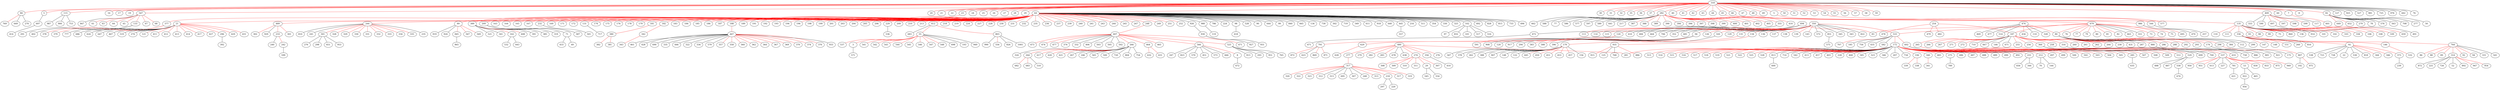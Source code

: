 strict graph "" {
	graph ["edge"="{'color': ''}",
		file="tmp_workspace/eucore/set2/layers/EUcore_Layer_5_drawing.dot",
		"graph"="{'edge': \"{'color': ''}\", 'file': 'tmp_workspace/eucore/set2/layers/EUcore_Layer_5_drawing.dot', 'graph': '{\'edge\': \'{}\', \'\
file\': \'tmp_workspace/eucore/set2/layers/EUcore_Layer_5_drawing.dot\', \'graph\': \"{\'file\': \'tmp_workspace/eucore/set2/layers/\
EUcore_Layer_4_drawing_improved.dot\'}\", \'node\': \"{\'height\': \'\', \'level\': \'\', \'pos\': \'\', \'width\': \'\'}\"}', 'node': \"{'\
height': '', 'label': '\\\\N', 'level': '', 'pos': '', 'width': ''}\"}",
		"node"="{'height': '', 'label': '\\N', 'level': '', 'pos': '', 'width': ''}"
	];
	node [label="\N"];
	1	 [height=0.05,
		label=318,
		level=1,
		pos="-4.619999999988067,-3436.680000000035",
		width=0.05];
	11	 [height=0.05,
		label=84,
		level=1,
		pos="2369.7099999999973,-7256.380000000019",
		width=0.05];
	1 -- 11	 [color=red];
	14	 [height=0.05,
		label=5,
		level=1,
		pos="-3525.530000000017,-2757.0400000000263",
		width=0.05];
	1 -- 14	 [color=red];
	15	 [height=0.05,
		label=115,
		level=1,
		pos="-2637.3000000000093,-7142.530000000035",
		width=0.05];
	1 -- 15	 [color=red];
	16	 [level=2,
		pos="76.65429838278426,-3738.06069992924"];
	1 -- 16	 [color=red];
	17	 [height=0.05,
		level=1,
		pos="-226.24432197410252,-3216.8653103704664",
		width=0.05];
	1 -- 17	 [color=red];
	19	 [level=2,
		pos="-223.6854635417424,-3659.0449265299753"];
	1 -- 19	 [color=red];
	2	 [height=0.05,
		label=547,
		level=1,
		pos="-5146.909999999987,-1791.3100000000122",
		width=0.05];
	1 -- 2	 [color=red];
	20	 [height=0.05,
		level=1,
		pos="-290.93316622622353,-3561.020696125389",
		width=0.05];
	1 -- 20	 [color=red];
	21	 [level=2,
		pos="-312.84901896610626,-3387.377771504622"];
	1 -- 21	 [color=red];
	22	 [level=4,
		pos="-264.60177008484345,-3609.4379725829954"];
	1 -- 22	 [color=red];
	23	 [height=0.05,
		level=1,
		pos="-68.1200000000008,-7940.320000000018",
		width=0.05];
	1 -- 23	 [color=red];
	24	 [level=2,
		pos="219.85886431278894,-3653.5787721133765"];
	1 -- 24	 [color=red];
	25	 [level=2,
		pos="295.7770479905633,-3521.5177947968823"];
	1 -- 25	 [color=red];
	26	 [level=2,
		pos="-298.86869535692,-3332.49966045282"];
	1 -- 26	 [color=red];
	27	 [level=2,
		pos="-204.8601639856364,-3197.2228752481697"];
	1 -- 27	 [color=red];
	28	 [height=0.05,
		level=1,
		pos="-251.09739455228652,-3245.147413106472",
		width=0.05];
	1 -- 28	 [color=red];
	29	 [level=2,
		pos="299.08909235865934,-3364.5923791063187"];
	1 -- 29	 [color=red];
	3	 [height=0.05,
		label=64,
		level=1,
		pos="-153.31000000000677,165.77999999998428",
		width=0.05];
	1 -- 3	 [color=red];
	30	 [height=0.05,
		level=1,
		pos="260.5615253976602,-3601.3451039389265",
		width=0.05];
	1 -- 30	 [color=red];
	31	 [level=2,
		pos="183.10109669230857,-3187.2874826221655"];
	1 -- 31	 [color=red];
	32	 [height=0.05,
		level=1,
		pos="-92.24641993323785,-3736.27547459388",
		width=0.05];
	1 -- 32	 [color=red];
	35	 [height=0.05,
		level=1,
		pos="-315.47969478598725,-3465.001158609544",
		width=0.05];
	1 -- 35	 [color=red];
	36	 [height=0.05,
		level=1,
		pos="-272.8835660573595,-3596.2747899952346",
		width=0.05];
	1 -- 36	 [color=red];
	37	 [height=0.05,
		level=1,
		pos="307.19632111221256,-3451.047315528084",
		width=0.05];
	1 -- 37	 [color=red];
	4	 [height=0.05,
		label=282,
		level=1,
		pos="-927.3199999999779,-10630.200000000012",
		width=0.05];
	1 -- 4	 [color=red];
	40	 [level=3,
		pos="-266.1877531803357,-3266.332859244417"];
	1 -- 40	 [color=red];
	41	 [height=0.05,
		level=1,
		pos="63.38561089497591,-3741.3291010232156",
		width=0.05];
	1 -- 41	 [color=red];
	42	 [height=0.05,
		level=1,
		pos="-296.30215496862496,-3547.843655662673",
		width=0.05];
	1 -- 42	 [color=red];
	43	 [height=0.05,
		level=1,
		pos="-316.5717442376677,-3447.7229676491256",
		width=0.05];
	1 -- 43	 [color=red];
	44	 [height=0.05,
		level=1,
		pos="1.3004782149216307,-3748.770989625074",
		width=0.05];
	1 -- 44	 [color=red];
	45	 [height=0.05,
		level=1,
		pos="-5988.4000000000015,995.7699999999859",
		width=0.05];
	1 -- 45	 [color=red];
	46	 [height=0.05,
		level=1,
		pos="3069.210000000008,-5932.910000000031",
		width=0.05];
	1 -- 46	 [color=red];
	47	 [level=2,
		pos="-229.00502805952436,-3219.684154302126"];
	1 -- 47	 [color=red];
	48	 [height=0.05,
		level=1,
		pos="4445.289999999999,-3350.999999999978",
		width=0.05];
	1 -- 48	 [color=red];
	49	 [level=3,
		pos="173.39584050948378,-3180.269784924395"];
	1 -- 49	 [color=red];
	5	 [level=2,
		pos="-686.6799999999812,-1554.83000000002"];
	1 -- 5	 [color=red];
	50	 [height=0.05,
		level=1,
		pos="-284.21012987437723,-3297.8808748433835",
		width=0.05];
	1 -- 50	 [color=red];
	51	 [height=0.05,
		level=1,
		pos="-215.8705822389591,-3666.482152668641",
		width=0.05];
	1 -- 51	 [color=red];
	52	 [height=0.05,
		level=1,
		pos="-281.79630493540776,-3293.1211833088378",
		width=0.05];
	1 -- 52	 [color=red];
	53	 [level=4,
		pos="48.48713536321977,-3129.083722322714"];
	1 -- 53	 [color=red];
	54	 [height=0.05,
		level=1,
		pos="-1923.4400000000132,-1077.9600000000319",
		width=0.05];
	1 -- 54	 [color=red];
	55	 [height=0.05,
		level=1,
		pos="270.97185738430755,-3290.102491456249",
		width=0.05];
	1 -- 55	 [color=red];
	56	 [level=2,
		pos="-310.28463348184175,-3499.9648299819005"];
	1 -- 56	 [color=red];
	57	 [level=2,
		pos="-171.95374605215454,-3700.185702594075"];
	1 -- 57	 [color=red];
	58	 [level=3,
		pos="-165.73643358574466,-3169.3275496726887"];
	1 -- 58	 [color=red];
	59	 [height=0.05,
		level=1,
		pos="302.3052534427824,-3379.8229277352702",
		width=0.05];
	1 -- 59	 [color=red];
	6	 [height=0.05,
		label=409,
		level=1,
		pos="4878.970000000008,-5192.1900000000205",
		width=0.05];
	1 -- 6	 [color=red];
	60	 [level=3,
		pos="261.79022408681317,-3274.010302854408"];
	1 -- 60	 [color=red];
	7	 [level=3,
		pos="-417.3299999999781,-2051.9100000000035"];
	1 -- 7	 [color=red];
	8	 [level=4,
		pos="-108.65517728213463,-3730.980050552701"];
	1 -- 8	 [color=red];
	9	 [height=0.05,
		label=82,
		level=1,
		pos="1746.3099999999995,-6568.0499999999865",
		width=0.05];
	1 -- 9	 [color=red];
	12	 [label=127,
		level=5,
		pos="113.7415678555725,-3147.843753794329"];
	1 -- 12;
	18	 [label=925,
		level=5,
		pos="226.54882578627706,-3226.925829953218"];
	1 -- 18;
	38	 [label=527,
		level=5,
		pos="287.41524347894347,-3326.4472714951544"];
	1 -- 38;
	10	 [label=981,
		level=5,
		pos="-56.03010712271463,-3128.795543177253"];
	1 -- 10;
	34	 [label=725,
		level=5,
		pos="113.08026844029214,-3725.7863553029156"];
	1 -- 34;
	33	 [label=976,
		level=5,
		pos="191.50076829219333,-3679.5225047472763"];
	1 -- 33;
	13	 [label=442,
		level=5,
		pos="303.50793518137306,-3486.6100854025303"];
	1 -- 13;
	39	 [label=76,
		level=5,
		pos="-141.17528588982532,-3717.3728780054703"];
	1 -- 39;
	769	 [level=4,
		pos="2616.3791798189905,-7447.665528973998"];
	11 -- 769	 [color=red];
	768	 [label=649,
		level=5,
		pos="2137.871634297436,-7465.39389919286"];
	11 -- 768;
	770	 [label=270,
		level=5,
		pos="2601.548365702558,-7047.366100807178"];
	11 -- 770;
	610	 [label=697,
		level=5,
		pos="-4208.932807647265,-2625.1230000797295"];
	14 -- 610;
	810	 [label=987,
		level=5,
		pos="-2818.078505080348,-7396.999978520778"];
	15 -- 810;
	809	 [label=900,
		level=5,
		pos="-2891.769978520748,-6961.75149491969"];
	15 -- 809;
	811	 [label=753,
		level=5,
		pos="-2382.830021479269,-7323.308505080378"];
	15 -- 811;
	61	 [level=2,
		pos="-5026.654654085378,-1503.2570714497417"];
	2 -- 61	 [color=red];
	63	 [height=0.05,
		level=1,
		pos="-5315.728751887925,-1528.7532120884662",
		width=0.05];
	2 -- 63	 [color=red];
	64	 [level=3,
		pos="-4839.733623601204,-1735.8256630215199"];
	2 -- 64	 [color=red];
	65	 [level=2,
		pos="-5081.201744966733,-2096.462852006862"];
	2 -- 65	 [color=red];
	66	 [height=0.05,
		label=133,
		level=1,
		pos="-7237.0799999999745,110.5099999999693",
		width=0.05];
	2 -- 66	 [color=red];
	67	 [height=0.05,
		level=1,
		pos="-5279.489602224496,-1508.7175603604837",
		width=0.05];
	2 -- 67	 [color=red];
	68	 [height=0.05,
		level=1,
		pos="-5075.071588785083,-1487.5418638475383",
		width=0.05];
	2 -- 68	 [color=red];
	62	 [label=847,
		level=5,
		pos="-5417.437045293705,-1947.0371833434494"];
	2 -- 62;
	377	 [level=2,
		pos="924.5099999999975,-8823.98000000004"];
	23 -- 377	 [color=red];
	122	 [height=0.05,
		label=21,
		level=1,
		pos="-3306.319999999974,3863.029999999985",
		width=0.05];
	3 -- 122	 [color=red];
	152	 [height=0.05,
		label=489,
		level=1,
		pos="1738.449999999977,5172.0099999999875",
		width=0.05];
	3 -- 152	 [color=red];
	153	 [height=0.05,
		label=244,
		level=1,
		pos="3934.149999999996,4028.9699999999766",
		width=0.05];
	3 -- 153	 [color=red];
	155	 [label=89,
		level=2,
		pos="-1450.529999999997,3398.6599999999744"];
	3 -- 155	 [color=red];
	156	 [label=389,
		level=2,
		pos="691.8499999999985,3241.6400000000067"];
	3 -- 156	 [color=red];
	160	 [height=0.05,
		label=209,
		level=1,
		pos="1091.0300000000007,2408.390000000006",
		width=0.05];
	3 -- 160	 [color=red];
	163	 [level=3,
		pos="32.80743998778863,-84.81157288270254"];
	3 -- 163	 [color=red];
	164	 [level=2,
		pos="152.687161810791,227.4369122740028"];
	3 -- 164	 [color=red];
	165	 [level=4,
		pos="-313.13252580113715,433.9079510121392"];
	3 -- 165	 [color=red];
	167	 [level=4,
		pos="-461.366038676345,216.15176691828825"];
	3 -- 167	 [color=red];
	168	 [height=0.05,
		label=232,
		level=1,
		pos="1202.0599999999922,3530.180000000003",
		width=0.05];
	3 -- 168	 [color=red];
	169	 [level=2,
		pos="-38.08108051260844,-124.320213686935"];
	3 -- 169	 [color=red];
	171	 [level=2,
		pos="-464.8108714508269,145.70402050185794"];
	3 -- 171	 [color=red];
	172	 [level=2,
		pos="-443.67151063564455,280.34889197690774"];
	3 -- 172	 [color=red];
	173	 [label=131,
		level=2,
		pos="2146.559999999983,-919.5500000000484"];
	3 -- 173	 [color=red];
	174	 [height=0.05,
		level=1,
		pos="158.83658691024107,166.3683431929011",
		width=0.05];
	3 -- 174	 [color=red];
	175	 [level=2,
		pos="-128.5796790258172,476.94595104852544"];
	3 -- 175	 [color=red];
	176	 [level=4,
		pos="-419.50123626956673,328.80780008546924"];
	3 -- 176	 [color=red];
	178	 [level=4,
		pos="-120.78982297502839,476.2285077330601"];
	3 -- 178	 [color=red];
	179	 [level=2,
		pos="-349.41271754539,408.63708150831746"];
	3 -- 179	 [color=red];
	181	 [height=0.05,
		level=1,
		pos="-1360.6599999999908,4496.09999999998",
		width=0.05];
	3 -- 181	 [color=red];
	182	 [height=0.05,
		level=1,
		pos="-1005.5099999999838,3502.4999999999836",
		width=0.05];
	3 -- 182	 [color=red];
	183	 [level=3,
		pos="158.73206892776147,157.68153800356134"];
	3 -- 183	 [color=red];
	184	 [level=2,
		pos="-179.04409613582894,476.8645450412027"];
	3 -- 184	 [color=red];
	185	 [level=2,
		pos="126.27371647598386,26.967956758403687"];
	3 -- 185	 [color=red];
	186	 [level=2,
		pos="37.70067127228353,412.6620798023438"];
	3 -- 186	 [color=red];
	187	 [height=0.05,
		level=1,
		pos="128.03182552022088,300.99322080466504",
		width=0.05];
	3 -- 187	 [color=red];
	188	 [height=0.05,
		level=1,
		pos="2759.149999999996,3265.860000000006",
		width=0.05];
	3 -- 188	 [color=red];
	189	 [level=2,
		pos="5.37969718395442,-103.01995884505021"];
	3 -- 189	 [color=red];
	191	 [level=2,
		pos="60.05035129758477,-62.064680345197104"];
	3 -- 191	 [color=red];
	192	 [level=2,
		pos="156.11803115023105,124.66879221041665"];
	3 -- 192	 [color=red];
	193	 [level=2,
		pos="-425.38781095072557,12.778357343134104"];
	3 -- 193	 [color=red];
	194	 [level=2,
		pos="78.96414759035082,374.309514046803"];
	3 -- 194	 [color=red];
	196	 [level=2,
		pos="28.05087682482329,-88.27525033891024"];
	3 -- 196	 [color=red];
	198	 [level=2,
		pos="-110.0609099076031,-143.35646513088432"];
	3 -- 198	 [color=red];
	199	 [level=2,
		pos="-232.65808413298225,-136.11355642654132"];
	3 -- 199	 [color=red];
	201	 [level=4,
		pos="-465.14469466681015,151.8171539616206"];
	3 -- 201	 [color=red];
	203	 [level=2,
		pos="-423.4313854845968,322.2097764855213"];
	3 -- 203	 [color=red];
	204	 [level=3,
		pos="153.74742741197667,221.91888259096638"];
	3 -- 204	 [color=red];
	205	 [height=0.05,
		level=1,
		pos="77.54930943537883,-44.31478126420237",
		width=0.05];
	3 -- 205	 [color=red];
	206	 [level=2,
		pos="-318.4885574234007,430.642005646238"];
	3 -- 206	 [color=red];
	207	 [label=229,
		level=4,
		pos="-2031.4100000000171,-352.9100000000126"];
	3 -- 207	 [color=red];
	209	 [level=3,
		pos="149.9937962415927,92.00571550420699"];
	3 -- 209	 [color=red];
	210	 [height=0.05,
		level=1,
		pos="151.49930763276762,98.4960951797504",
		width=0.05];
	3 -- 210	 [color=red];
	213	 [level=2,
		pos="-33.0837330957407,-122.28506663200722"];
	3 -- 213	 [color=red];
	216	 [height=0.05,
		label=412,
		level=1,
		pos="-2204.180000000012,5850.3200000000015",
		width=0.05];
	3 -- 216	 [color=red];
	218	 [height=0.05,
		level=1,
		pos="-381.3157445132651,378.9682227900445",
		width=0.05];
	3 -- 218	 [color=red];
	219	 [level=2,
		pos="140.4828062811943,60.32088543492536"];
	3 -- 219	 [color=red];
	224	 [height=0.05,
		level=1,
		pos="109.00442385654469,-3.415097163719082",
		width=0.05];
	3 -- 224	 [color=red];
	227	 [level=4,
		pos="-184.51336001528824,476.36362511757847"];
	3 -- 227	 [color=red];
	228	 [level=2,
		pos="-219.14637792517823,-139.3452352873049"];
	3 -- 228	 [color=red];
	230	 [level=2,
		pos="-115.29781283264816,-144.0440008362699"];
	3 -- 230	 [color=red];
	231	 [level=2,
		pos="-462.63286415299467,207.6751498340848"];
	3 -- 231	 [color=red];
	232	 [height=0.05,
		level=1,
		pos="99.25079116995096,349.2163230961327",
		width=0.05];
	3 -- 232	 [color=red];
	235	 [level=4,
		pos="104.22297189671764,-10.60765901693938"];
	3 -- 235	 [color=red];
	236	 [height=0.05,
		level=1,
		pos="158.0649257336907,187.72295995902195",
		width=0.05];
	3 -- 236	 [color=red];
	237	 [level=3,
		pos="1.9806181732516563,436.5578827282397"];
	3 -- 237	 [color=red];
	239	 [level=2,
		pos="-381.14687776254266,-47.588683266442644"];
	3 -- 239	 [color=red];
	240	 [level=4,
		pos="-75.44048486159855,-136.49830964121168"];
	3 -- 240	 [color=red];
	241	 [level=4,
		pos="-315.0356622494857,-101.20435916248994"];
	3 -- 241	 [color=red];
	243	 [level=2,
		pos="124.74682545441908,307.62583069527307"];
	3 -- 243	 [color=red];
	244	 [level=3,
		pos="82.17134978340826,-39.120882798529976"];
	3 -- 244	 [color=red];
	245	 [level=4,
		pos="32.63628296038334,416.49860266170157"];
	3 -- 245	 [color=red];
	247	 [level=3,
		pos="141.80527084728305,267.47963018692417"];
	3 -- 247	 [color=red];
	248	 [height=0.05,
		level=1,
		pos="4715.89000000001,1639.4099999999953",
		width=0.05];
	3 -- 248	 [color=red];
	249	 [level=2,
		pos="-432.3448285374321,25.86787639906393"];
	3 -- 249	 [color=red];
	251	 [level=3,
		pos="102.60594641343855,344.505673138289"];
	3 -- 251	 [color=red];
	252	 [level=2,
		pos="-456.4420167445739,91.3030351598338"];
	3 -- 252	 [color=red];
	208	 [label=926,
		level=5,
		pos="-373.28460423758406,-353.308852349237"];
	3 -- 208;
	154	 [label=980,
		level=5,
		pos="-821.5203885199653,-658.1618838840823"];
	3 -- 154;
	170	 [label=786,
		level=5,
		pos="-180.00640014714244,-145.22344063470314"];
	3 -- 170;
	157	 [label=224,
		level=5,
		pos="-405.08314967210174,-18.735904386663066"];
	3 -- 157;
	214	 [label=98,
		level=5,
		pos="-2529.1123460102353,820.6177546853178"];
	3 -- 214;
	250	 [label=528,
		level=5,
		pos="-401.67803529277285,354.85447451265054"];
	3 -- 250;
	162	 [label=90,
		level=5,
		pos="-444.65721063841755,53.74143199482329"];
	3 -- 162;
	217	 [label=644,
		level=5,
		pos="-465.1420175117797,179.8025076917939"];
	3 -- 217;
	234	 [label=99,
		level=5,
		pos="-461.82784975006047,118.31870784487276"];
	3 -- 234;
	226	 [label=840,
		level=5,
		pos="-95.50418325998314,472.52798356050965"];
	3 -- 226;
	220	 [label=665,
		level=5,
		pos="-153.8135353793845,477.92673523767866"];
	3 -- 220;
	233	 [label=134,
		level=5,
		pos="-291.76322118402993,445.5415831582112"];
	3 -- 233;
	197	 [label=730,
		level=5,
		pos="-207.6859232907997,473.1545220959175"];
	3 -- 197;
	159	 [label=302,
		level=5,
		pos="-434.33197889808184,301.6567281164628"];
	3 -- 159;
	212	 [label=719,
		level=5,
		pos="-295.4371281100896,-112.1331470848732"];
	3 -- 212;
	246	 [label=349,
		level=5,
		pos="-254.14163307441953,-129.63296457499257"];
	3 -- 246;
	180	 [label=611,
		level=5,
		pos="-13.519746940908021,-113.3159029027683"];
	3 -- 180;
	158	 [label=918,
		level=5,
		pos="114.31242239527728,326.4475975382238"];
	3 -- 158;
	195	 [label=640,
		level=5,
		pos="-366.0343591744251,-62.65858010692898"];
	3 -- 195;
	222	 [label=445,
		level=5,
		pos="-763.656667051876,-701.8963782442843"];
	3 -- 222;
	215	 [label=216,
		level=5,
		pos="-160.23574245790883,-146.2902997064062"];
	3 -- 215;
	200	 [label=511,
		level=5,
		pos="-199.66964925419384,-142.90531028940785"];
	3 -- 200;
	202	 [label=354,
		level=5,
		pos="-56.568964916636716,-130.99771142462345"];
	3 -- 202;
	238	 [label=330,
		level=5,
		pos="-19.009309006509653,447.55856956498644"];
	3 -- 238;
	190	 [label=325,
		level=5,
		pos="-334.28539634532564,420.1099899443168"];
	3 -- 190;
	211	 [label=102,
		level=5,
		pos="-969.7682493132997,-511.5539490035153"];
	3 -- 211;
	242	 [label=492,
		level=5,
		pos="-415.70901754667165,-3.283873899718543"];
	3 -- 242;
	229	 [label=828,
		level=5,
		pos="17.602987666293757,426.97837004545096"];
	3 -- 229;
	225	 [label=815,
		level=5,
		pos="135.40523371158804,284.43644394757916"];
	3 -- 225;
	177	 [label=733,
		level=5,
		pos="93.60907850150727,-25.18284072928617"];
	3 -- 177;
	223	 [label=496,
		level=5,
		pos="46.752444533171,-73.82562630048207"];
	3 -- 223;
	387	 [height=0.05,
		level=1,
		pos="-887.2614137772312,-10939.76606328419",
		width=0.05];
	4 -- 387	 [color=red];
	388	 [level=2,
		pos="-632.8564803745865,-10526.628413755248"];
	4 -- 388	 [color=red];
	389	 [height=0.05,
		level=1,
		pos="-615.3744917545598,-10618.98225722629",
		width=0.05];
	4 -- 389	 [color=red];
	390	 [level=2,
		pos="-1044.8624100843897,-10919.370571979558"];
	4 -- 390	 [color=red];
	394	 [height=0.05,
		level=1,
		pos="-1114.3855854416488,-10880.084582579238",
		width=0.05];
	4 -- 394	 [color=red];
	396	 [level=4,
		pos="-808.380817128066,-10341.601128475551"];
	4 -- 396	 [color=red];
	397	 [level=3,
		pos="-994.9537690063244,-10325.468132356626"];
	4 -- 397	 [color=red];
	398	 [level=2,
		pos="-1212.9166429996876,-10504.222242539712"];
	4 -- 398	 [color=red];
	399	 [level=2,
		pos="-1163.6620864308145,-10834.107469330953"];
	4 -- 399	 [color=red];
	400	 [height=0.05,
		level=1,
		pos="-689.2223855868136,-10832.054808905297",
		width=0.05];
	4 -- 400	 [color=red];
	401	 [level=2,
		pos="-822.0284082370059,-10924.052885933515"];
	4 -- 401	 [color=red];
	402	 [level=4,
		pos="-1185.2204555467947,-10454.35008417355"];
	4 -- 402	 [color=red];
	405	 [level=2,
		pos="-623.942021405303,-10703.668632566832"];
	4 -- 405	 [color=red];
	407	 [label=355,
		level=2,
		pos="-2599.6600000000035,-10749.520000000044"];
	4 -- 407	 [color=red];
	410	 [level=4,
		pos="-1235.784199518218,-10678.008738563174"];
	4 -- 410	 [color=red];
	408	 [label=662,
		level=5,
		pos="-700.8597988994047,-10415.370730148537"];
	4 -- 408;
	393	 [label=588,
		level=5,
		pos="-1102.3793391250085,-10371.762259620366"];
	4 -- 393;
	392	 [label=77,
		level=5,
		pos="-1210.6840339549506,-10761.122351522563"];
	4 -- 392;
	386	 [label=586,
		level=5,
		pos="-749.5703213116825,-10886.794796505392"];
	4 -- 386;
	384	 [label=577,
		level=5,
		pos="-967.3815745627154,-10939.765676571209"];
	4 -- 384;
	383	 [label=597,
		level=5,
		pos="-1234.8558133863326,-10576.743837097847"];
	4 -- 383;
	391	 [label=589,
		level=5,
		pos="-649.0760296708768,-10771.678375884554"];
	4 -- 391;
	395	 [label=641,
		level=5,
		pos="-660.9838425895936,-10467.409063141413"];
	4 -- 395;
	403	 [label=217,
		level=5,
		pos="-750.7253450840066,-10372.80892454762"];
	4 -- 403;
	69	 [height=0.05,
		label=679,
		level=1,
		pos="-10759.040000000015,4077.29",
		width=0.05];
	45 -- 69	 [color=red];
	694	 [label=986,
		level=2,
		pos="3781.6699999999964,-6752.820000000027"];
	46 -- 694	 [color=red];
	558	 [label=544,
		level=4,
		pos="4777.990000000047,-3066.090000000022"];
	48 -- 558	 [color=red];
	577	 [level=4,
		pos="-906.6177072017488,-1333.3277588866192"];
	5 -- 577	 [color=red];
	95	 [height=0.05,
		label=135,
		level=1,
		pos="-7232.509999999972,3388.8699999999963",
		width=0.05];
	54 -- 95	 [color=red];
	592	 [label=497,
		level=4,
		pos="4775.720000000023,-4887.099999999991"];
	6 -- 592	 [color=red];
	597	 [level=2,
		pos="5088.273141670508,-5423.767271670382"];
	6 -- 597	 [color=red];
	598	 [level=4,
		pos="4748.453999506143,-5475.741426521762"];
	6 -- 598	 [color=red];
	599	 [level=2,
		pos="5186.451429689298,-5138.421902919499"];
	6 -- 599	 [color=red];
	596	 [label=117,
		level=5,
		pos="5038.297280527003,-4923.767468257058"];
	6 -- 596;
	600	 [label=555,
		level=5,
		pos="4591.120021830014,-5312.930332677064"];
	6 -- 600;
	595	 [label=590,
		level=5,
		pos="4926.1630248747315,-5500.748999659087"];
	6 -- 595;
	601	 [level=3,
		pos="-510.7900613740187,-1754.082776940408"];
	7 -- 601	 [color=red];
	649	 [level=4,
		pos="1459.5581897498955,-6691.375736104492"];
	9 -- 649	 [color=red];
	652	 [level=4,
		pos="1792.3844469531207,-6876.778008456287"];
	9 -- 652	 [color=red];
	640	 [label=279,
		level=5,
		pos="1896.996863990009,-6516.604884994122"];
	9 -- 640;
	644	 [label=78,
		level=5,
		pos="2012.9394813888764,-6730.36006599014"];
	9 -- 644;
	651	 [label=576,
		level=5,
		pos="1816.6569683438556,-6384.4921650544875"];
	9 -- 651;
	645	 [label=563,
		level=5,
		pos="1450.7428553656541,-6467.671212997306"];
	9 -- 645;
	642	 [label=708,
		level=5,
		pos="1594.4057573034986,-6840.742022102269"];
	9 -- 642;
	635	 [label=277,
		level=5,
		pos="1918.952666131922,-6828.1083544097055"];
	9 -- 635;
	647	 [label=50,
		level=5,
		pos="1941.721339805803,-6589.417802890166"];
	9 -- 647;
	611	 [label=414,
		level=5,
		pos="-4515.429034652275,-2565.996857814885"];
	610 -- 611;
	981	 [label=291,
		level=5,
		pos="-7467.958590524096,320.5835925931957"];
	66 -- 981;
	941	 [label=402,
		level=5,
		pos="-7027.006407406754,341.38859052409595"];
	66 -- 941;
	378	 [level=4,
		pos="1150.5700000000015,-9021.740000000045"];
	377 -- 378	 [color=red];
	379	 [level=2,
		pos="1208.3570874063023,-8694.108260047165"];
	377 -- 379	 [color=red];
	121	 [level=4,
		pos="-3601.233917567608,3760.7479434487973"];
	122 -- 121	 [color=red];
	411	 [level=2,
		pos="-3248.14416849334,4169.708024148997"];
	122 -- 411	 [color=red];
	412	 [level=4,
		pos="-3465.0929481753806,4131.780793106013"];
	122 -- 412	 [color=red];
	413	 [level=3,
		pos="-3416.517700891612,4155.078462734557"];
	122 -- 413	 [color=red];
	414	 [level=4,
		pos="-3024.3817276638756,3729.0648983519604"];
	122 -- 414	 [color=red];
	417	 [height=0.05,
		level=1,
		pos="-3217.88369315303,4162.387407622885",
		width=0.05];
	122 -- 417	 [color=red];
	427	 [level=4,
		pos="-3414.661155300521,3570.2877380432046"];
	122 -- 427	 [color=red];
	428	 [label=296,
		level=2,
		pos="-2546.609999999994,4359.77999999999"];
	122 -- 428	 [color=red];
	429	 [level=4,
		pos="-3302.019107883693,3550.9124897663655"];
	122 -- 429	 [color=red];
	431	 [level=4,
		pos="-3616.762903905016,3895.6036286347276"];
	122 -- 431	 [color=red];
	420	 [label=777,
		level=5,
		pos="-2994.8891056018665,3884.163761658156"];
	122 -- 420;
	418	 [label=686,
		level=5,
		pos="-3568.971465282999,4031.701413262901"];
	122 -- 418;
	424	 [label=624,
		level=5,
		pos="-3529.305281822037,3644.5960238008497"];
	122 -- 424;
	425	 [label=647,
		level=5,
		pos="-3120.037754003416,4113.4990853057525"];
	122 -- 425;
	419	 [label=467,
		level=5,
		pos="-3196.37387511403,3570.886734648901"];
	122 -- 419;
	421	 [label=519,
		level=5,
		pos="-3333.3398952694315,4174.005502454852"];
	122 -- 421;
	416	 [label=274,
		level=5,
		pos="-2999.6676620707967,3804.7189246369007"];
	122 -- 416;
	299	 [height=0.05,
		label=210,
		level=1,
		pos="2586.8399999999983,6582.020000000015",
		width=0.05];
	152 -- 299	 [color=red];
	301	 [level=2,
		pos="2045.9098352477968,5225.901442519307"];
	152 -- 301	 [color=red];
	302	 [level=2,
		pos="1613.4540552291853,5458.037711346785"];
	152 -- 302	 [color=red];
	300	 [label=929,
		level=5,
		pos="1426.4031569859349,5164.097627890479"];
	152 -- 300;
	325	 [height=0.05,
		label=301,
		level=1,
		pos="6197.2600000000275,2280.359999999977",
		width=0.05];
	153 -- 325	 [color=red];
	328	 [level=3,
		pos="4245.90846009001,4044.5424253002516"];
	153 -- 328	 [color=red];
	329	 [level=2,
		pos="4082.5135167964113,3754.3355069893037"];
	153 -- 329	 [color=red];
	330	 [level=2,
		pos="4023.541326385217,3729.8963825835945"];
	153 -- 330	 [color=red];
	331	 [level=2,
		pos="4242.014908361233,3977.442957904039"];
	153 -- 331	 [color=red];
	332	 [level=4,
		pos="4087.3811521968646,4300.9186198969155"];
	153 -- 332	 [color=red];
	333	 [level=3,
		pos="3821.1081197748344,3738.010602175143"];
	153 -- 333	 [color=red];
	334	 [level=4,
		pos="3622.2796256152046,4042.1118205937737"];
	153 -- 334	 [color=red];
	335	 [height=0.05,
		level=1,
		pos="4194.172409473357,3856.2732008429075",
		width=0.05];
	153 -- 335	 [color=red];
	324	 [label=235,
		level=5,
		pos="3782.3710800358585,4301.731795935459"];
	153 -- 324;
	326	 [label=810,
		level=5,
		pos="3934.982200956411,4341.116032025049"];
	153 -- 326;
	327	 [label=241,
		level=5,
		pos="3668.456003197912,4192.806924808653"];
	153 -- 327;
	564	 [label=845,
		level=4,
		pos="-2197.609999999985,3483.329999999999"];
	155 -- 564	 [color=red];
	567	 [level=4,
		pos="-1709.185046340166,3573.3981036585483"];
	155 -- 567	 [color=red];
	569	 [level=4,
		pos="-1626.3681192209317,3140.7515013104703"];
	155 -- 569	 [color=red];
	570	 [label=919,
		level=5,
		pos="-1350.1727176546228,3479.6699069402885"];
	155 -- 570;
	565	 [label=924,
		level=5,
		pos="-1311.8614404327063,3362.5066244233285"];
	155 -- 565;
	604	 [label=162,
		level=2,
		pos="119.15000000001692,3987.0199999999913"];
	156 -- 604	 [color=red];
	608	 [level=2,
		pos="704.9026046570127,3553.514121047421"];
	156 -- 608	 [color=red];
	602	 [label=391,
		level=5,
		pos="987.8715777189054,3195.3883828134394"];
	156 -- 602;
	605	 [label=385,
		level=5,
		pos="385.52770752697876,3181.6192452438117"];
	156 -- 605;
	607	 [label=521,
		level=5,
		pos="933.1894493488273,3439.607441907593"];
	156 -- 607;
	606	 [label=341,
		level=5,
		pos="861.2987228577649,2979.4893406659103"];
	156 -- 606;
	720	 [label=587,
		level=5,
		pos="1242.4774617135981,2681.3359730568327"];
	160 -- 720;
	724	 [label=319,
		level=5,
		pos="965.7229120228285,2477.9181934235257"];
	160 -- 724;
	718	 [label=71,
		level=5,
		pos="1106.2644165527527,2399.936994843848"];
	160 -- 718;
	802	 [label=501,
		level=5,
		pos="1318.7011375224195,3819.7152878405423"];
	168 -- 802;
	860	 [label=717,
		level=5,
		pos="2428.8527310675063,-1052.7665599836648"];
	173 -- 860;
	380	 [height=0.05,
		level=1,
		pos="-537.549999999992,6595.150000000003",
		width=0.05];
	181 -- 380	 [color=red];
	342	 [level=2,
		pos="-454.3499999999867,4649.989999999989"];
	182 -- 342	 [color=red];
	355	 [label=447,
		level=2,
		pos="4989.380000000039,5981.14000000001"];
	188 -- 355	 [color=red];
	757	 [label=536,
		level=5,
		pos="-2332.293154531061,-436.0073235843337"];
	207 -- 757;
	536	 [height=0.05,
		label=55,
		level=1,
		pos="833.470000000013,9997.120000000008",
		width=0.05];
	216 -- 536	 [color=red];
	552	 [label=803,
		level=4,
		pos="-2649.939999999998,6552.91999999998"];
	216 -- 552	 [color=red];
	943	 [label=683,
		level=5,
		pos="-2484.4592644734025,5712.917773767364"];
	216 -- 943;
	462	 [label=407,
		level=2,
		pos="7086.589999999998,367.0399999999772"];
	248 -- 462	 [color=red];
	677	 [label=930,
		level=5,
		pos="-593.1951380943474,-872.4133806407917"];
	208 -- 677;
	535	 [label=119,
		level=5,
		pos="-1018.109791424903,-900.6251688014272"];
	154 -- 535;
	874	 [label=618,
		level=5,
		pos="-2830.047509452877,903.5265314895869"];
	214 -- 874;
	836	 [label=557,
		level=5,
		pos="-943.2184872220291,-957.2263424173345"];
	222 -- 836;
	967	 [label=97,
		level=5,
		pos="-1209.9837897334207,-710.8836557912863"];
	211 -- 967;
	969	 [label=832,
		level=5,
		pos="-1209.974253468038,-710.8951475437154"];
	211 -- 969;
	899	 [label=101,
		level=5,
		pos="-1209.9693545868972,-710.9010505444497"];
	211 -- 899;
	966	 [label=517,
		level=5,
		pos="-1209.9664270794306,-710.9045779597835"];
	211 -- 966;
	841	 [label=516,
		level=5,
		pos="-1209.9644946194937,-710.9069063636614"];
	211 -- 841;
	673	 [label=472,
		level=5,
		pos="-5330.934922005756,-10944.394082838335"];
	407 -- 673;
	83	 [height=0.05,
		level=1,
		pos="-9173.370000000006,8244.949999999986",
		width=0.05];
	69 -- 83	 [color=red];
	72	 [height=0.05,
		label=533,
		level=1,
		pos="-10849.069999999996,1324.0699999999888",
		width=0.05];
	69 -- 72	 [color=red];
	70	 [height=0.05,
		label=187,
		level=1,
		pos="-15089.380000000021,5701.01000000004",
		width=0.05];
	69 -- 70	 [color=red];
	71	 [height=0.05,
		label=80,
		level=1,
		pos="-10839.330000000013,9228.200000000004",
		width=0.05];
	69 -- 71	 [color=red];
	73	 [level=2,
		pos="-10721.665491065873,3767.3884286110165"];
	69 -- 73	 [color=red];
	74	 [level=3,
		pos="-11007.335817099474,3888.120697314967"];
	69 -- 74	 [color=red];
	75	 [height=0.05,
		level=1,
		pos="-10539.900959269486,4299.582417088691",
		width=0.05];
	69 -- 75	 [color=red];
	76	 [level=2,
		pos="-10455.718031390777,4150.9895334208195"];
	69 -- 76	 [color=red];
	77	 [height=0.05,
		level=1,
		pos="-10729.84750716287,4388.069079458999",
		width=0.05];
	69 -- 77	 [color=red];
	79	 [height=0.05,
		level=1,
		pos="-11070.207189925413,4052.5752719747848",
		width=0.05];
	69 -- 79	 [color=red];
	80	 [level=2,
		pos="-10595.030086658744,3811.702752201431"];
	69 -- 80	 [color=red];
	81	 [level=4,
		pos="-10882.306221632598,4364.0673988163235"];
	69 -- 81	 [color=red];
	82	 [level=2,
		pos="-10511.646432503108,3886.942263925775"];
	69 -- 82	 [color=red];
	84	 [label=663,
		level=5,
		pos="-10902.133974551805,3799.8734317954295"];
	69 -- 84;
	78	 [label=551,
		level=5,
		pos="-10451.265532235078,4025.225474078416"];
	69 -- 78;
	695	 [level=2,
		pos="3961.1235412351166,-7008.22607746414"];
	694 -- 695	 [color=red];
	696	 [label=470,
		level=5,
		pos="4027.508326254264,-6560.467835437395"];
	694 -- 696;
	562	 [label=257,
		level=5,
		pos="5015.081808616824,-2863.0547514488026"];
	558 -- 562;
	101	 [level=2,
		pos="-7444.908246234428,3160.1281742139"];
	95 -- 101	 [color=red];
	102	 [level=4,
		pos="-6961.477676955647,3543.7161098401425"];
	95 -- 102	 [color=red];
	103	 [height=0.05,
		level=1,
		pos="-7162.417387607722,3693.0457116461753",
		width=0.05];
	95 -- 103	 [color=red];
	104	 [height=0.05,
		level=1,
		pos="-6989.656353069977,3584.976970911871",
		width=0.05];
	95 -- 104	 [color=red];
	106	 [level=4,
		pos="-7448.281314344899,3614.43280228196"];
	95 -- 106	 [color=red];
	108	 [level=2,
		pos="-7072.37314160904,3656.8103374859975"];
	95 -- 108	 [color=red];
	109	 [height=0.05,
		level=1,
		pos="-7227.946293280373,3700.9837780496155",
		width=0.05];
	95 -- 109	 [color=red];
	110	 [level=4,
		pos="-7070.051198323584,3122.331117985943"];
	95 -- 110	 [color=red];
	111	 [height=0.05,
		level=1,
		pos="-7217.558846771838,3700.6588722911324",
		width=0.05];
	95 -- 111	 [color=red];
	96	 [height=0.05,
		label=336,
		level=1,
		pos="-8253.549999999996,7095.420000000015",
		width=0.05];
	95 -- 96	 [color=red];
	93	 [height=0.05,
		level=1,
		pos="-5168.979999999992,3127.979999999964",
		width=0.05];
	95 -- 93	 [color=red];
	98	 [height=0.05,
		level=1,
		pos="-7096.344779917595,3669.752307572665",
		width=0.05];
	95 -- 98	 [color=red];
	99	 [height=0.05,
		level=1,
		pos="-7544.616856425372,3393.884782117306",
		width=0.05];
	95 -- 99	 [color=red];
	105	 [label=75,
		level=5,
		pos="-7263.825194324243,3078.2976308622015"];
	95 -- 105;
	107	 [label=860,
		level=5,
		pos="-7519.628335558125,3266.4000067210495"];
	95 -- 107;
	97	 [label=136,
		level=5,
		pos="-7518.55929311847,3513.816547666737"];
	95 -- 97;
	100	 [label=914,
		level=5,
		pos="-7361.052287724876,3104.4183905233094"];
	95 -- 100;
	659	 [level=4,
		pos="4880.433683802309,-4593.040682358152"];
	592 -- 659	 [color=red];
	657	 [label=491,
		level=5,
		pos="4463.5825626992355,-4884.638678662526"];
	592 -- 657;
	145	 [label=92,
		level=2,
		pos="-6835.300000000008,8287.379999999968"];
	96 -- 145	 [color=red];
	146	 [level=4,
		pos="-8413.25000000001,7766.659999999999"];
	96 -- 146	 [color=red];
	147	 [level=2,
		pos="-8441.801247603162,6846.42741849751"];
	96 -- 147	 [color=red];
	148	 [level=4,
		pos="-7956.911618348549,6998.252575424489"];
	96 -- 148	 [color=red];
	151	 [height=0.05,
		level=1,
		pos="-8176.908079987707,7398.011893421269",
		width=0.05];
	96 -- 151	 [color=red];
	149	 [label=260,
		level=5,
		pos="-8559.040202599954,7159.541556304166"];
	96 -- 149;
	150	 [label=816,
		level=5,
		pos="-8477.196225006053,7313.177213216865"];
	96 -- 150;
	85	 [height=0.05,
		label=764,
		level=1,
		pos="-3521.13000000001,8376.750000000025",
		width=0.05];
	93 -- 85	 [color=red];
	112	 [height=0.05,
		label=694,
		level=1,
		pos="-8521.070000000003,11626.719999999981",
		width=0.05];
	113	 [height=0.05,
		level=1,
		pos="-8209.932149157994,11651.801380361627",
		width=0.05];
	112 -- 113	 [color=red];
	114	 [height=0.05,
		level=1,
		pos="-8362.265757056446,11357.98769771655",
		width=0.05];
	112 -- 114	 [color=red];
	115	 [level=2,
		pos="-8718.422031140643,11868.562952496211"];
	112 -- 115	 [color=red];
	120	 [height=0.05,
		level=1,
		pos="-6732.480000000007,13351.88000000001",
		width=0.05];
	112 -- 120	 [color=red];
	112 -- 83	 [color=red];
	117	 [label=610,
		level=5,
		pos="-8823.747587428243,11550.417208858044"];
	112 -- 117;
	119	 [label=484,
		level=5,
		pos="-8502.507165587318,11938.314703173826"];
	112 -- 119;
	116	 [label=664,
		level=5,
		pos="-8817.400193214102,11724.823284639815"];
	112 -- 116;
	118	 [label=706,
		level=5,
		pos="-8735.48006227429,11399.862857588801"];
	112 -- 118;
	629	 [level=3,
		pos="-7088.970000000007,14161.370000000054"];
	120 -- 629	 [color=red];
	868	 [label=791,
		level=2,
		pos="-5585.749999999996,13344.719999999976"];
	120 -- 868	 [color=red];
	628	 [level=3,
		pos="-7056.549697883269,14471.828953612425"];
	629 -- 628	 [color=red];
	869	 [level=4,
		pos="-5450.687703264934,13626.13430999163"];
	868 -- 869	 [color=red];
	871	 [level=2,
		pos="-5273.742374455021,13335.388361922127"];
	868 -- 871	 [color=red];
	872	 [level=2,
		pos="-5453.303300017239,13062.065246756541"];
	868 -- 872	 [color=red];
	870	 [label=623,
		level=5,
		pos="-5754.04240554006,13081.825526674711"];
	868 -- 870;
	980	 [label=392,
		level=5,
		pos="-2285.354932607639,4530.606308363911"];
	428 -- 980;
	123	 [height=0.05,
		label=350,
		level=1,
		pos="-13458.700000000066,493.0400000000018",
		width=0.05];
	125	 [label=94,
		level=2,
		pos="-13285.670000000011,-1374.0900000000038"];
	123 -- 125	 [color=red];
	126	 [level=2,
		pos="-13153.654937898717,426.83314268889444"];
	123 -- 126	 [color=red];
	128	 [label=320,
		level=2,
		pos="-12574.64999999999,1986.7599999999848"];
	123 -- 128	 [color=red];
	129	 [height=0.05,
		level=1,
		pos="-13256.364043757365,730.7288694886277",
		width=0.05];
	123 -- 129	 [color=red];
	131	 [level=2,
		pos="-15383.040000000012,1064.4299999999876"];
	123 -- 131	 [color=red];
	134	 [level=3,
		pos="-14976.570000000014,1291.4499999999716"];
	123 -- 134	 [color=red];
	136	 [level=3,
		pos="-13505.762860965717,801.6188796809633"];
	123 -- 136	 [color=red];
	137	 [level=4,
		pos="-13313.987427532556,216.46431553503413"];
	123 -- 137	 [color=red];
	138	 [level=4,
		pos="-13702.903692542819,298.61676472213037"];
	123 -- 138	 [color=red];
	139	 [level=2,
		pos="-13566.428224334892,786.0083729502146"];
	123 -- 139	 [color=red];
	143	 [level=2,
		pos="-13746.004450049439,371.0072550122027"];
	123 -- 143	 [color=red];
	123 -- 72	 [color=red];
	130	 [label=572,
		level=5,
		pos="-13581.117575741491,205.89931145687297"];
	123 -- 130;
	124	 [label=851,
		level=5,
		pos="-11871.077502332726,-716.9656414895562"];
	123 -- 124;
	127	 [label=345,
		level=5,
		pos="-13664.399109325153,727.8243995888492"];
	123 -- 127;
	140	 [label=343,
		level=5,
		pos="-13770.348840531915,475.40939982350073"];
	123 -- 140;
	142	 [label=352,
		level=5,
		pos="-13399.2804329601,799.4794767653373"];
	123 -- 142;
	141	 [label=822,
		level=5,
		pos="-13198.792561995142,665.909782024351"];
	123 -- 141;
	132	 [label=681,
		level=5,
		pos="-13146.901747708389,507.7942446531384"];
	123 -- 132;
	583	 [level=4,
		pos="-13597.100146832743,-1352.9452249675596"];
	125 -- 583	 [color=red];
	588	 [level=4,
		pos="-13101.59196629321,-1626.1834655521027"];
	125 -- 588	 [color=red];
	591	 [level=2,
		pos="-13476.516735944013,-1621.0988282773549"];
	125 -- 591	 [color=red];
	586	 [label=908,
		level=5,
		pos="-12993.704064334019,-1263.6738314461593"];
	125 -- 586;
	585	 [label=120,
		level=5,
		pos="-13509.091215433087,-1156.1019306892342"];
	125 -- 585;
	587	 [label=917,
		level=5,
		pos="-13120.280945293922,-1109.3593851273451"];
	125 -- 587;
	589	 [label=294,
		level=5,
		pos="-12986.491501609904,-1463.1296763722262"];
	125 -- 589;
	822	 [label=396,
		level=5,
		pos="-12415.665389622687,2255.385634537359"];
	128 -- 822;
	443	 [label=179,
		level=2,
		pos="-16279.890000000016,1819.4499999999916"];
	131 -- 443	 [color=red];
	889	 [label=935,
		level=3,
		pos="-14834.259999999984,2349.4600000000046"];
	134 -- 889	 [color=red];
	337	 [height=0.05,
		label=172,
		level=1,
		pos="-7414.690000000014,-2673.4999999999964",
		width=0.05];
	72 -- 337	 [color=red];
	660	 [label=602,
		level=4,
		pos="-11615.500000000022,1867.24999999996"];
	72 -- 660	 [color=red];
	707	 [level=4,
		pos="-10540.106228992183,1368.5360103006788"];
	72 -- 707	 [color=red];
	714	 [label=185,
		level=5,
		pos="-10934.243975025634,1023.7680988309128"];
	72 -- 714;
	709	 [label=756,
		level=5,
		pos="-10640.845027609925,1556.6171968022372"];
	72 -- 709;
	708	 [label=435,
		level=5,
		pos="-10556.827868267192,1214.386937006215"];
	72 -- 708;
	713	 [label=582,
		level=5,
		pos="-10987.864895727453,1603.6622294832744"];
	72 -- 713;
	575	 [label=575,
		level=5,
		pos="-11622.79320350913,-906.1500616332478"];
	124 -- 575;
	445	 [level=4,
		pos="-16208.640000000012,1954.3999999999805"];
	443 -- 445	 [color=red];
	450	 [level=4,
		pos="-16591.810363213426,1807.5535769979663"];
	443 -- 450	 [color=red];
	451	 [level=4,
		pos="-16472.651517254577,1573.9325152190715"];
	443 -- 451	 [color=red];
	453	 [level=2,
		pos="-16528.373289484152,2008.3729809064237"];
	443 -- 453	 [color=red];
	457	 [level=4,
		pos="-16332.868421924379,1511.8315274112445"];
	443 -- 457	 [color=red];
	449	 [label=156,
		level=5,
		pos="-16041.692427198279,1865.9117293944555"];
	443 -- 449;
	448	 [label=347,
		level=5,
		pos="-16347.2415540466,2124.244366803152"];
	443 -- 448;
	458	 [label=378,
		level=5,
		pos="-16172.782097737663,1526.2542716198054"];
	443 -- 458;
	455	 [label=262,
		level=5,
		pos="-16029.299982139491,2005.5695336768508"];
	443 -- 455;
	446	 [label=388,
		level=5,
		pos="-15977.723258005724,1741.1486724251365"];
	443 -- 446;
	456	 [label=907,
		level=5,
		pos="-16557.955909893422,1677.6219787115951"];
	443 -- 456;
	454	 [label=148,
		level=5,
		pos="-16448.099561602285,2082.3974876339344"];
	443 -- 454;
	452	 [label=122,
		level=5,
		pos="-16238.14154638252,2128.7926974860925"];
	443 -- 452;
	886	 [level=3,
		pos="-15078.769673778294,2543.4982882223394"];
	889 -- 886	 [color=red];
	915	 [level=3,
		pos="-14663.623096195955,2610.8388149938837"];
	889 -- 915	 [color=red];
	986	 [label=125,
		level=5,
		pos="-14541.688753236798,2240.6578702650363"];
	889 -- 986;
	979	 [label=768,
		level=5,
		pos="-15123.775215452799,2232.769049670773"];
	889 -- 979;
	281	 [height=0.05,
		level=1,
		pos="-11467.390000000009,-1659.1000000000186",
		width=0.05];
	337 -- 281	 [color=red];
	336	 [level=2,
		pos="-9847.530000000008,-1524.9700000000157"];
	337 -- 336	 [color=red];
	340	 [level=3,
		pos="-4907.359999999996,-4037.0200000000204"];
	337 -- 340	 [color=red];
	483	 [level=2,
		pos="-7535.296188350263,-2385.5937909682116"];
	337 -- 483	 [color=red];
	484	 [label=275,
		level=4,
		pos="-7081.390000000001,-4582.470000000012"];
	337 -- 484	 [color=red];
	486	 [level=2,
		pos="-7340.954776782166,-2976.813294671436"];
	337 -- 486	 [color=red];
	487	 [height=0.05,
		level=1,
		pos="-7725.048689693872,-2640.133525823943",
		width=0.05];
	337 -- 487	 [color=red];
	488	 [level=2,
		pos="-7400.828750537941,-2361.6607727838236"];
	337 -- 488	 [color=red];
	489	 [level=4,
		pos="-7277.99930903983,-2954.1269639080588"];
	337 -- 489	 [color=red];
	490	 [level=4,
		pos="-7718.5010172862085,-2745.156846448588"];
	337 -- 490	 [color=red];
	492	 [height=0.05,
		level=1,
		pos="-7102.594760205671,-2679.19202645297",
		width=0.05];
	337 -- 492	 [color=red];
	493	 [label=231,
		level=2,
		pos="-6070.750000000007,-2089.2600000000166"];
	337 -- 493	 [color=red];
	494	 [height=0.05,
		label=212,
		level=1,
		pos="-9993.319999999985,-3737.9400000000132",
		width=0.05];
	337 -- 494	 [color=red];
	497	 [level=2,
		pos="-7110.001208127633,-2741.3275605840104"];
	337 -- 497	 [color=red];
	499	 [level=2,
		pos="-7378.9926224866285,-2363.4007657118473"];
	337 -- 499	 [color=red];
	500	 [level=3,
		pos="-7135.342825618916,-2812.7874510956576"];
	337 -- 500	 [color=red];
	502	 [height=0.05,
		level=1,
		pos="-7481.209596641627,-2978.4770173801044",
		width=0.05];
	337 -- 502	 [color=red];
	503	 [height=0.05,
		level=1,
		pos="-7691.136308434041,-2528.5404317727553",
		width=0.05];
	337 -- 503	 [color=red];
	504	 [height=0.05,
		level=1,
		pos="-7177.569428163223,-2876.501655853398",
		width=0.05];
	337 -- 504	 [color=red];
	505	 [level=4,
		pos="-7636.7969560264655,-2892.8270114511474"];
	337 -- 505	 [color=red];
	506	 [height=0.05,
		label=285,
		level=1,
		pos="-5357.490000000002,-5296.710000000039",
		width=0.05];
	337 -- 506	 [color=red];
	507	 [height=0.05,
		level=1,
		pos="-7615.961571068363,-2912.0908475761516",
		width=0.05];
	337 -- 507	 [color=red];
	508	 [level=4,
		pos="-7519.78736458756,-2379.5775921706813"];
	337 -- 508	 [color=red];
	509	 [height=0.05,
		level=1,
		pos="-7112.290257044535,-2750.8965976506024",
		width=0.05];
	337 -- 509	 [color=red];
	512	 [level=2,
		pos="-7227.49420567847,-2923.287054219697"];
	337 -- 512	 [color=red];
	513	 [height=0.05,
		level=1,
		pos="-7263.933539481696,-2400.1717587232883",
		width=0.05];
	337 -- 513	 [color=red];
	514	 [level=2,
		pos="-7573.130342586449,-2942.447012826915"];
	337 -- 514	 [color=red];
	515	 [height=0.05,
		level=1,
		pos="-7284.172760735214,-2957.050856324086",
		width=0.05];
	337 -- 515	 [color=red];
	516	 [height=0.05,
		level=1,
		pos="-7440.434655928842,-2984.5836713145413",
		width=0.05];
	337 -- 516	 [color=red];
	517	 [level=2,
		pos="-7726.518690152751,-2659.403693212116"];
	337 -- 517	 [color=red];
	518	 [level=2,
		pos="-7171.679415469044,-2869.4124643133873"];
	337 -- 518	 [color=red];
	519	 [level=2,
		pos="-7236.036366107234,-2417.5337581548383"];
	337 -- 519	 [color=red];
	521	 [level=4,
		pos="-7505.22897598334,-2972.2281903257845"];
	337 -- 521	 [color=red];
	522	 [height=0.05,
		level=1,
		pos="-7648.726269971094,-2466.950097541889",
		width=0.05];
	337 -- 522	 [color=red];
	525	 [level=2,
		pos="-7689.189740618213,-2822.11268542076"];
	337 -- 525	 [color=red];
	528	 [level=2,
		pos="-7143.659131994224,-2518.6513433850378"];
	337 -- 528	 [color=red];
	524	 [label=813,
		level=5,
		pos="-6631.476156368748,-1957.9852017681515"];
	337 -- 524;
	496	 [label=714,
		level=5,
		pos="-7108.514552088519,-2612.7346071877623"];
	337 -- 496;
	523	 [label=542,
		level=5,
		pos="-7319.667450513328,-2376.167605268982"];
	337 -- 523;
	520	 [label=413,
		level=5,
		pos="-7461.179356631748,-2364.834197573817"];
	337 -- 520;
	491	 [label=457,
		level=5,
		pos="-7578.704341828397,-2407.9154870064262"];
	337 -- 491;
	501	 [label=403,
		level=5,
		pos="-7665.498057614917,-2859.3256066931244"];
	337 -- 501;
	529	 [label=228,
		level=5,
		pos="-7725.481671649002,-2702.5581262482065"];
	337 -- 529;
	510	 [label=468,
		level=5,
		pos="-7400.603749309363,-2985.3291445790587"];
	337 -- 510;
	498	 [label=585,
		level=5,
		pos="-7671.782314220896,-2496.470680857711"];
	337 -- 498;
	511	 [label=523,
		level=5,
		pos="-7540.067050939056,-2959.360862947792"];
	337 -- 511;
	485	 [label=346,
		level=5,
		pos="-7208.877573255377,-2438.8149283296557"];
	337 -- 485;
	526	 [label=207,
		level=5,
		pos="-7162.405051469548,-2489.6844875631796"];
	337 -- 526;
	527	 [label=734,
		level=5,
		pos="-7103.773921350308,-2645.804695262202"];
	337 -- 527;
	661	 [label=529,
		level=4,
		pos="-11678.879999999986,2053.2699999999804"];
	660 -- 661	 [color=red];
	663	 [label=699,
		level=5,
		pos="-11865.626932833029,1680.5085869738678"];
	660 -- 663;
	662	 [label=700,
		level=5,
		pos="-11365.373067167013,2053.991413026051"];
	660 -- 662;
	344	 [level=2,
		pos="-6617.5347266298695,8511.018376808284"];
	145 -- 344	 [color=red];
	346	 [level=4,
		pos="-6544.712446638447,8173.385650583994"];
	145 -- 346	 [color=red];
	348	 [label=373,
		level=3,
		pos="-6966.56999999998,8778.400000000003"];
	145 -- 348	 [color=red];
	351	 [label=538,
		level=5,
		pos="-6784.786908088176,7979.347103359145"];
	145 -- 351;
	352	 [label=723,
		level=5,
		pos="-7133.010408520939,8381.211500711244"];
	145 -- 352;
	350	 [label=728,
		level=5,
		pos="-6530.169513869993,8353.192037663988"];
	145 -- 350;
	345	 [label=22,
		level=5,
		pos="-6639.085443955448,8044.61326862257"];
	145 -- 345;
	347	 [label=530,
		level=5,
		pos="-6943.702272423941,7994.66036416944"];
	145 -- 347;
	353	 [label=818,
		level=5,
		pos="-6756.432266002651,8589.399400703882"];
	145 -- 353;
	798	 [label=239,
		level=5,
		pos="-7047.188620618795,9079.956753989944"];
	348 -- 798;
	532	 [level=4,
		pos="-8656.522808792175,7571.073245924475"];
	146 -- 532	 [color=red];
	689	 [label=242,
		level=4,
		pos="2598.040000000021,7471.970000000002"];
	299 -- 689	 [color=red];
	690	 [label=240,
		level=5,
		pos="2887.07764219853,6496.619788791284"];
	299 -- 690;
	692	 [label=599,
		level=5,
		pos="2601.9680534427416,7784.092425121269"];
	689 -- 692;
	741	 [label=953,
		level=5,
		pos="6444.265632095693,2089.509127378314"];
	325 -- 741;
	740	 [label=276,
		level=5,
		pos="6006.409127378368,2033.3543679043084"];
	325 -- 740;
	744	 [label=298,
		level=5,
		pos="6388.110872621687,2527.365632095645"];
	325 -- 744;
	742	 [label=651,
		level=5,
		pos="6157.552588780056,2589.9713036722387"];
	325 -- 742;
	788	 [label=865,
		level=5,
		pos="-2507.771527030542,3518.482027217537"];
	564 -- 788;
	781	 [label=643,
		level=5,
		pos="-71.02982077867034,4234.542672973632"];
	604 -- 781;
	782	 [label=532,
		level=5,
		pos="-128.37267297363195,3796.8401792213144"];
	604 -- 782;
	758	 [label=49,
		level=5,
		pos="1121.499523808302,2391.4859074771366"];
	718 -- 758;
	760	 [label=433,
		level=5,
		pos="1121.4996263069843,2391.4868037241513"];
	718 -- 760;
	381	 [height=0.05,
		level=1,
		pos="-314.1231885049351,6813.13233362496",
		width=0.05];
	380 -- 381	 [color=red];
	382	 [level=3,
		pos="-239.86736518431053,6501.2304237838425"];
	380 -- 382	 [color=red];
	343	 [level=2,
		pos="-300.64557829125954,4921.6714101380685"];
	342 -- 343	 [color=red];
	357	 [level=4,
		pos="5049.278851002,6287.48615309496"];
	355 -- 357	 [color=red];
	358	 [level=4,
		pos="4677.882880178212,5961.005894354726"];
	355 -- 358	 [color=red];
	360	 [level=2,
		pos="5280.153460377245,5867.620694999958"];
	355 -- 360	 [color=red];
	362	 [level=4,
		pos="4933.994774791614,5673.945737853007"];
	355 -- 362	 [color=red];
	364	 [level=4,
		pos="4857.536269156247,6264.076509670677"];
	355 -- 364	 [color=red];
	367	 [level=2,
		pos="4687.759462475844,6061.519656698985"];
	355 -- 367	 [color=red];
	369	 [level=2,
		pos="5266.2418575324855,6125.304314971203"];
	355 -- 369	 [color=red];
	370	 [level=3,
		pos="5239.0123501134685,5793.737951867458"];
	355 -- 370	 [color=red];
	374	 [level=2,
		pos="4944.650733294169,6290.065768700818"];
	355 -- 374	 [color=red];
	376	 [level=2,
		pos="5291.008619653823,6061.489322792317"];
	355 -- 376	 [color=red];
	359	 [label=933,
		level=5,
		pos="5103.487537078389,5690.596874372604"];
	355 -- 359;
	368	 [label=461,
		level=5,
		pos="5176.269488354653,6231.156313487711"];
	355 -- 368;
	375	 [label=428,
		level=5,
		pos="4750.151787492823,6181.653591080594"];
	355 -- 375;
	373	 [label=690,
		level=5,
		pos="4711.6266243686905,5838.700889525321"];
	355 -- 373;
	372	 [label=335,
		level=5,
		pos="5301.038975992684,5963.689482797204"];
	355 -- 372;
	366	 [label=446,
		level=5,
		pos="5019.8987248208105,5670.488353774301"];
	355 -- 366;
	356	 [label=322,
		level=5,
		pos="5178.420199032606,5732.745875638831"];
	355 -- 356;
	365	 [label=334,
		level=5,
		pos="4858.4030180931,5697.801213248216"];
	355 -- 365;
	363	 [label=579,
		level=5,
		pos="5227.219208501287,6183.299216378907"];
	355 -- 363;
	537	 [level=4,
		pos="526.0812513814265,9942.82455737239"];
	536 -- 537	 [color=red];
	539	 [label=3,
		level=2,
		pos="5.460000000030959,10861.380000000032"];
	536 -- 539	 [color=red];
	541	 [level=3,
		pos="573.5525275252287,9824.265305618428"];
	536 -- 541	 [color=red];
	542	 [level=2,
		pos="1054.3150657640563,10217.717585651131"];
	536 -- 542	 [color=red];
	543	 [level=4,
		pos="664.5618828374074,10259.619306330545"];
	536 -- 543	 [color=red];
	544	 [height=0.05,
		level=1,
		pos="1129.0619012695013,9896.814138898482",
		width=0.05];
	536 -- 544	 [color=red];
	545	 [level=2,
		pos="1143.8567015206058,9964.015115366528"];
	536 -- 545	 [color=red];
	546	 [level=3,
		pos="836.2786665005732,9684.985494922601"];
	536 -- 546	 [color=red];
	547	 [level=3,
		pos="1005.3655172514265,10257.672814255196"];
	536 -- 547	 [color=red];
	548	 [level=2,
		pos="1022.240045340558,9748.520507141398"];
	536 -- 548	 [color=red];
	549	 [label=698,
		level=5,
		pos="835.2527921002019,10309.262050226755"];
	536 -- 549;
	551	 [label=193,
		level=5,
		pos="536.7777434926564,10094.122797877195"];
	536 -- 551;
	538	 [label=949,
		level=5,
		pos="1127.8218872034358,10101.00842268133"];
	536 -- 538;
	556	 [level=4,
		pos="-2812.519999999989,6588.769999999991"];
	552 -- 556	 [color=red];
	555	 [label=826,
		level=5,
		pos="-2470.8053907357594,6808.549868425363"];
	552 -- 555;
	553	 [label=1001,
		level=5,
		pos="-2829.074609264234,6297.290131574596"];
	552 -- 553;
	557	 [label=990,
		level=5,
		pos="-2763.1850315226943,6843.8003889966485"];
	552 -- 557;
	815	 [label=571,
		level=5,
		pos="-210.4837653207782,11086.77771091676"];
	539 -- 815;
	463	 [label=266,
		level=2,
		pos="9350.610000000053,455.2299999999832"];
	462 -- 463	 [color=red];
	464	 [level=3,
		pos="6271.340000000018,-348.0600000000122"];
	462 -- 464	 [color=red];
	465	 [level=4,
		pos="7167.435451253866,65.54397866803987"];
	462 -- 465	 [color=red];
	466	 [label=566,
		level=4,
		pos="6389.710000000001,413.81999999999334"];
	462 -- 466	 [color=red];
	467	 [label=525,
		level=3,
		pos="7292.930000000033,1617.849999999984"];
	462 -- 467	 [color=red];
	471	 [level=2,
		pos="7395.0461142316435,319.17912390536634"];
	462 -- 471	 [color=red];
	473	 [level=2,
		pos="7321.198839908153,572.9393203106076"];
	462 -- 473	 [color=red];
	474	 [level=2,
		pos="7252.135525618393,102.40720381787332"];
	462 -- 474	 [color=red];
	477	 [level=3,
		pos="7011.946441486372,670.1310375445612"];
	462 -- 477	 [color=red];
	472	 [label=374,
		level=5,
		pos="6996.021130747589,68.32087140294624"];
	462 -- 472;
	470	 [label=332,
		level=5,
		pos="7347.198720076161,195.22925270024228"];
	462 -- 470;
	475	 [label=406,
		level=5,
		pos="6895.2460839823625,613.6638911185499"];
	462 -- 475;
	468	 [label=503,
		level=5,
		pos="6790.934455209727,266.92188624328674"];
	462 -- 468;
	469	 [label=505,
		level=5,
		pos="7238.151408442702,639.9227171850226"];
	462 -- 469;
	476	 [label=502,
		level=5,
		pos="7376.513425242424,482.7130105215723"];
	462 -- 476;
	615	 [label=264,
		level=3,
		pos="10121.240000000003,1152.929999999983"];
	463 -- 615	 [color=red];
	617	 [level=2,
		pos="9600.211399002266,267.7867299592391"];
	463 -- 617	 [color=red];
	620	 [level=4,
		pos="9301.22176846627,763.4452501960029"];
	463 -- 620	 [color=red];
	621	 [level=4,
		pos="9279.086646133726,151.38752811834894"];
	463 -- 621	 [color=red];
	624	 [label=267,
		level=5,
		pos="9109.171286253639,653.0763681038885"];
	463 -- 624;
	625	 [label=246,
		level=5,
		pos="9662.429466629186,469.5288845212356"];
	463 -- 625;
	623	 [label=565,
		level=5,
		pos="9109.722989293308,256.7122780198087"];
	463 -- 623;
	622	 [label=500,
		level=5,
		pos="9456.982651970167,161.766719877453"];
	463 -- 622;
	626	 [label=720,
		level=5,
		pos="9454.13850312768,749.7086696987958"];
	463 -- 626;
	619	 [label=804,
		level=5,
		pos="9054.681862319603,554.5394919753712"];
	463 -- 619;
	618	 [label=754,
		level=5,
		pos="9195.077364971843,725.8689427052248"];
	463 -- 618;
	616	 [label=324,
		level=5,
		pos="9648.893960888654,363.23806261394157"];
	463 -- 616;
	631	 [level=3,
		pos="6317.434987030081,-656.784942364778"];
	464 -- 631	 [color=red];
	632	 [level=3,
		pos="6040.939647376723,-558.6579947162261"];
	464 -- 632	 [color=red];
	665	 [label=8,
		level=4,
		pos="5736.930000000031,330.3199999999888"];
	466 -- 665	 [color=red];
	668	 [label=247,
		level=5,
		pos="6380.693552754135,713.2973618265969"];
	466 -- 668;
	666	 [label=823,
		level=5,
		pos="6397.824802521294,144.29037435604005"];
	466 -- 666;
	669	 [label=570,
		level=5,
		pos="6605.443953915374,621.7306723946676"];
	466 -- 669;
	667	 [label=451,
		level=5,
		pos="6152.326910765947,616.5146146623633"];
	466 -- 667;
	670	 [label=573,
		level=5,
		pos="6187.015385337632,176.43691076593805"];
	466 -- 670;
	671	 [label=666,
		level=5,
		pos="6576.829605155219,219.65944147616574"];
	466 -- 671;
	706	 [label=293,
		level=5,
		pos="7343.736711698578,1925.8346033713385"];
	467 -- 706;
	703	 [label=951,
		level=5,
		pos="6997.312332391886,1666.6165988713356"];
	467 -- 703;
	704	 [label=765,
		level=5,
		pos="7600.914603371388,1567.0432883014391"];
	467 -- 704;
	702	 [label=913,
		level=5,
		pos="7111.077768826929,1871.553771916748"];
	467 -- 702;
	254	 [level=2,
		pos="-12896.410000000007,6411.409999999996"];
	478	 [level=2,
		pos="-12667.785048172067,6623.934043978792"];
	254 -- 478	 [color=red];
	479	 [level=4,
		pos="-12999.008163516288,6706.214095477851"];
	254 -- 479	 [color=red];
	482	 [level=4,
		pos="-12619.200400736452,6267.915484621992"];
	254 -- 482	 [color=red];
	254 -- 70	 [color=red];
	255	 [level=2,
		pos="-16333.390000000005,7041.4299999999885"];
	70 -- 255	 [color=red];
	256	 [level=2,
		pos="-14884.277775071088,5465.703996683867"];
	70 -- 256	 [color=red];
	257	 [height=0.05,
		label=366,
		level=1,
		pos="-16136.859999999977,8132.239999999965",
		width=0.05];
	70 -- 257	 [color=red];
	258	 [height=0.05,
		level=1,
		pos="-15325.553021901853,5496.906737916392",
		width=0.05];
	70 -- 258	 [color=red];
	259	 [label=316,
		level=2,
		pos="-15755.81000000002,4597.90999999998"];
	70 -- 259	 [color=red];
	260	 [level=2,
		pos="-14844.220618648209,5894.226758079216"];
	70 -- 260	 [color=red];
	261	 [level=2,
		pos="-15153.655753736439,6006.467796346843"];
	70 -- 261	 [color=red];
	262	 [height=0.05,
		level=1,
		pos="-15005.309692665767,6001.622743063526",
		width=0.05];
	70 -- 262	 [color=red];
	264	 [level=2,
		pos="-15007.921288448335,5399.679091894402"];
	70 -- 264	 [color=red];
	265	 [level=2,
		pos="-16889.800000000032,5461.1200000000135"];
	70 -- 265	 [color=red];
	266	 [level=4,
		pos="-14788.573672983175,5784.385005211819"];
	70 -- 266	 [color=red];
	267	 [height=0.05,
		level=1,
		pos="-15381.980420266178,5809.733649347813",
		width=0.05];
	70 -- 267	 [color=red];
	271	 [level=2,
		pos="-14981.185123879075,5993.8063569592805"];
	70 -- 271	 [color=red];
	272	 [level=2,
		pos="-14778.16265101256,5676.93512603055"];
	70 -- 272	 [color=red];
	263	 [label=710,
		level=5,
		pos="-15132.851591132494,5391.904745059525"];
	70 -- 263;
	269	 [label=667,
		level=5,
		pos="-15374.069572740751,5572.995606121344"];
	70 -- 269;
	270	 [label=146,
		level=5,
		pos="-14905.821203025293,5953.481792326668"];
	70 -- 270;
	268	 [label=671,
		level=5,
		pos="-14832.870319635864,5523.137512675812"];
	70 -- 268;
	633	 [level=2,
		pos="-16583.986436222578,7227.540891728484"];
	255 -- 633	 [color=red];
	736	 [label=886,
		level=5,
		pos="-16260.370862020705,8418.91212077617"];
	257 -- 736;
	737	 [label=758,
		level=5,
		pos="-16423.53212077618,8008.7291379792405"];
	257 -- 737;
	779	 [label=905,
		level=5,
		pos="-15917.221511042047,4330.735596340949"];
	259 -- 779;
	461	 [label=537,
		level=2,
		pos="-18457.170000000035,5437.689999999994"];
	265 -- 461	 [color=red];
	715	 [label=53,
		level=3,
		pos="-18382.449999999997,4718.620000000001"];
	461 -- 715	 [color=red];
	830	 [level=2,
		pos="-18683.49619658178,5652.660441243136"];
	461 -- 830	 [color=red];
	833	 [level=4,
		pos="-18687.8636075151,5227.413283934913"];
	461 -- 833	 [color=red];
	875	 [level=3,
		pos="-18500.6760076478,5746.79041275608"];
	461 -- 875	 [color=red];
	949	 [level=2,
		pos="-18769.298971013828,5434.322015246334"];
	461 -- 949	 [color=red];
	950	 [level=4,
		pos="-18286.102110046704,5698.786945394506"];
	461 -- 950	 [color=red];
	951	 [level=4,
		pos="-18180.04205038462,5294.037859711772"];
	461 -- 951	 [color=red];
	948	 [label=613,
		level=5,
		pos="-18281.420016422348,5179.7214338143585"];
	461 -- 948;
	944	 [label=227,
		level=5,
		pos="-18183.66493600051,5588.12542745658"];
	461 -- 944;
	459	 [label=781,
		level=5,
		pos="-19432.17618174869,2878.940001799454"];
	461 -- 459;
	716	 [label=465,
		level=5,
		pos="-18350.187877794408,4408.144568865392"];
	715 -- 716;
	717	 [label=922,
		level=5,
		pos="-18206.478974010803,4736.9055008023115"];
	715 -- 717;
	460	 [label=621,
		level=5,
		pos="-19543.289735398695,2587.238757265432"];
	459 -- 460;
	273	 [height=0.05,
		label=480,
		level=1,
		pos="-13323.47999999999,-4970.560000000007",
		width=0.05];
	274	 [level=2,
		pos="-11071.670000000013,-6033.340000000044"];
	273 -- 274	 [color=red];
	275	 [label=356,
		level=2,
		pos="-14015.019999999993,-5579.550000000007"];
	273 -- 275	 [color=red];
	276	 [level=2,
		pos="-13387.274991347287,-4665.001434506536"];
	273 -- 276	 [color=red];
	277	 [height=0.05,
		level=1,
		pos="-13393.87000000002,-7279.520000000037",
		width=0.05];
	273 -- 277	 [color=red];
	279	 [level=2,
		pos="-13104.232693284603,-5192.745634921525"];
	273 -- 279	 [color=red];
	273 -- 281	 [color=red];
	282	 [level=4,
		pos="-13013.814708337226,-4931.275842800893"];
	273 -- 282	 [color=red];
	283	 [height=0.05,
		level=1,
		pos="-13623.629151042045,-4884.849294740024",
		width=0.05];
	273 -- 283	 [color=red];
	280	 [label=678,
		level=5,
		pos="-13536.076107930472,-4742.002058199157"];
	273 -- 280;
	278	 [label=638,
		level=5,
		pos="-13627.971845177886,-5039.266288559276"];
	273 -- 278;
	306	 [label=29,
		level=2,
		pos="-10526.68,-6686.480000000003"];
	274 -- 306	 [color=red];
	307	 [level=2,
		pos="-11140.019399783105,-6337.912154696957"];
	274 -- 307	 [color=red];
	308	 [level=4,
		pos="-11355.698968747578,-6162.813482920774"];
	274 -- 308	 [color=red];
	309	 [level=4,
		pos="-11202.21705194889,-5749.802868225585"];
	274 -- 309	 [color=red];
	310	 [level=3,
		pos="-10982.921746497854,-5734.074924577358"];
	274 -- 310	 [color=red];
	311	 [level=4,
		pos="-10763.744814701946,-5982.174404854662"];
	274 -- 311	 [color=red];
	563	 [label=410,
		level=5,
		pos="-14249.280016737188,-5785.846103757976"];
	275 -- 563;
	304	 [height=0.05,
		label=317,
		level=1,
		pos="-10852.040000000005,-8564.129999999997",
		width=0.05];
	277 -- 304	 [color=red];
	656	 [label=545,
		level=5,
		pos="-10326.695273696496,-6926.150496959353"];
	306 -- 656;
	655	 [label=554,
		level=5,
		pos="-10766.350496959347,-6886.464726303513"];
	306 -- 655;
	313	 [height=0.05,
		level=1,
		pos="-10764.514130919795,-8863.754865638988",
		width=0.05];
	304 -- 313	 [color=red];
	314	 [label=218,
		level=2,
		pos="-11265.830000000009,-9990.090000000026"];
	304 -- 314	 [color=red];
	317	 [level=4,
		pos="-10642.947674668385,-8795.897636556196"];
	304 -- 317	 [color=red];
	319	 [level=2,
		pos="-11155.603792875825,-8636.827053050829"];
	304 -- 319	 [color=red];
	320	 [level=4,
		pos="-11070.001789512651,-8787.576853143815"];
	304 -- 320	 [color=red];
	322	 [level=4,
		pos="-10890.98857820743,-8254.422321498076"];
	304 -- 322	 [color=red];
	323	 [level=2,
		pos="-10541.580530560668,-8531.714637856785"];
	304 -- 323	 [color=red];
	303	 [label=312,
		level=5,
		pos="-10657.997998896428,-8319.623272740502"];
	304 -- 303;
	318	 [label=313,
		level=5,
		pos="-11031.87454947181,-8308.992051658905"];
	304 -- 318;
	316	 [label=695,
		level=5,
		pos="-10560.609594820855,-8675.95198712483"];
	304 -- 316;
	321	 [label=307,
		level=5,
		pos="-10767.919351719453,-8263.531339989197"];
	304 -- 321;
	315	 [label=248,
		level=5,
		pos="-10578.40498719241,-8413.931073128937"];
	304 -- 315;
	686	 [label=220,
		level=5,
		pos="-11352.821339650764,-10289.870494184015"];
	314 -- 686;
	684	 [label=297,
		level=5,
		pos="-11565.610494183999,-9903.098660349273"];
	314 -- 684;
	338	 [level=2,
		pos="-9990.685752003037,-1247.5853058731109"];
	336 -- 338	 [color=red];
	339	 [level=2,
		pos="-10153.794677341128,-1464.6559445852965"];
	336 -- 339	 [color=red];
	341	 [level=3,
		pos="-4652.075603231196,-4216.646597790602"];
	340 -- 341	 [color=red];
	751	 [label=789,
		level=5,
		pos="-7027.702282710851,-4889.965474567866"];
	484 -- 751;
	837	 [label=344,
		level=5,
		pos="-5784.482837403803,-1964.8134271803992"];
	493 -- 837;
	839	 [label=656,
		level=5,
		pos="-6134.230359517969,-1943.234746045171"];
	493 -- 839;
	849	 [label=144,
		level=5,
		pos="-10281.85107233748,-3857.0435606655324"];
	494 -- 849;
	848	 [label=70,
		level=5,
		pos="-9874.216439334466,-4026.471072337508"];
	494 -- 848;
	581	 [label=635,
		level=5,
		pos="-5164.864264981173,-5542.33402992359"];
	506 -- 581;
	984	 [label=600,
		level=5,
		pos="-6401.043905416564,-1747.4221100627462"];
	524 -- 984;
	284	 [height=0.05,
		label=474,
		level=1,
		pos="-12953.010000000035,10638.77000000006",
		width=0.05];
	434	 [level=4,
		pos="-13255.41728231713,10716.13713429504"];
	284 -- 434	 [color=red];
	284 -- 71	 [color=red];
	438	 [label=110,
		level=5,
		pos="-12825.87944622917,10923.855355929372"];
	284 -- 438;
	433	 [label=328,
		level=5,
		pos="-13080.140553770872,10353.684644070736"];
	284 -- 433;
	435	 [label=469,
		level=5,
		pos="-13088.904068274542,10919.783594111152"];
	284 -- 435;
	436	 [label=477,
		level=5,
		pos="-12653.14242025323,10725.460671264178"];
	284 -- 436;
	439	 [label=514,
		level=5,
		pos="-12866.3193287359,10338.90242025326"];
	284 -- 439;
	285	 [label=880,
		level=4,
		pos="-10360.850000000031,9386.030000000017"];
	71 -- 285	 [color=red];
	286	 [level=4,
		pos="-11062.964661511029,9010.43091119656"];
	71 -- 286	 [color=red];
	288	 [level=3,
		pos="-10768.357972740405,9532.17172436609"];
	71 -- 288	 [color=red];
	292	 [level=3,
		pos="-11124.632573066945,9101.557670311951"];
	71 -- 292	 [color=red];
	293	 [level=3,
		pos="-10658.741764758783,8973.59495849476"];
	71 -- 293	 [color=red];
	294	 [label=174,
		level=2,
		pos="-12201.149999999998,9469.090000000007"];
	71 -- 294	 [color=red];
	296	 [height=0.05,
		level=1,
		pos="-11411.109999999975,11378.700000000023",
		width=0.05];
	71 -- 296	 [color=red];
	289	 [label=384,
		level=5,
		pos="-10542.79629039216,9130.713606417952"];
	71 -- 289;
	295	 [label=112,
		level=5,
		pos="-10628.674267234728,9458.54756373913"];
	71 -- 295;
	297	 [label=299,
		level=5,
		pos="-10958.452017567064,8939.676547230243"];
	71 -- 297;
	290	 [label=230,
		level=5,
		pos="-11020.976407060465,9482.051178191989"];
	71 -- 290;
	298	 [label=431,
		level=5,
		pos="-10588.166895732194,9042.854557860246"];
	71 -- 298;
	291	 [label=287,
		level=5,
		pos="-10527.182897325378,9228.355432493303"];
	71 -- 291;
	609	 [label=921,
		level=5,
		pos="-10064.413523396452,9483.811660889392"];
	285 -- 609;
	893	 [label=175,
		level=5,
		pos="-12508.525374971116,9523.461101964142"];
	294 -- 893;
	863	 [label=807,
		level=2,
		pos="-11680.349999999995,12201.37000000002"];
	296 -- 863	 [color=red];
	975	 [level=2,
		pos="-11802.825754249076,12488.485878154726"];
	863 -- 975	 [color=red];
	862	 [label=192,
		level=5,
		pos="-11388.184494372608,12311.25701101098"];
	863 -- 862;
	679	 [label=931,
		level=5,
		pos="-714.9422866024438,-1159.8389704854976"];
	677 -- 679;
	678	 [label=927,
		level=5,
		pos="-714.9352230837535,-1159.8419623340565"];
	677 -- 678;
	674	 [label=471,
		level=5,
		pos="-5642.287993005233,-10966.644993979768"];
	673 -- 674;
	819	 [label=956,
		level=5,
		pos="-18030.513357610896,4755.210981230018"];
	717 -- 819;
	682	 [level=4,
		pos="10402.963572642193,1018.5139798046577"];
	615 -- 682	 [color=red];
	683	 [level=3,
		pos="10328.271859395825,1386.5400320245915"];
	615 -- 683	 [color=red];
	681	 [label=510,
		level=5,
		pos="9899.350157915716,1372.4766598407548"];
	615 -- 681;
	776	 [label=672,
		level=5,
		pos="5427.305634758667,290.71456708590546"];
	665 -- 776;
	731	 [label=488,
		level=5,
		pos="-11779.550644447312,2348.7378649430057"];
	661 -- 731;
	730	 [label=487,
		level=5,
		pos="-11974.347864943016,1952.5993555526672"];
	661 -- 730;
	729	 [label=558,
		level=5,
		pos="-11289.849092931632,2185.8190747768494"];
	661 -- 729;
	787	 [label=674,
		level=5,
		pos="-10994.392856296947,2286.523841799559"];
	729 -- 787;
	86	 [level=2,
		pos="-3357.463194693758,8110.9511762474085"];
	85 -- 86	 [color=red];
	88	 [height=0.05,
		level=1,
		pos="-3823.84096293109,8452.920274968466",
		width=0.05];
	85 -- 88	 [color=red];
	89	 [level=3,
		pos="-3761.7943117523955,8575.537642765315"];
	85 -- 89	 [color=red];
	90	 [height=0.05,
		label=314,
		level=1,
		pos="-2110.87999999999,9159.83000000002",
		width=0.05];
	85 -- 90	 [color=red];
	92	 [height=0.05,
		level=1,
		pos="-3584.036497846783,8682.492719285512",
		width=0.05];
	85 -- 92	 [color=red];
	94	 [height=0.05,
		level=1,
		pos="-3410.2185731021914,8668.528157597402",
		width=0.05];
	85 -- 94	 [color=red];
	87	 [label=331,
		level=5,
		pos="-3349.976870818843,8331.953036946808"];
	85 -- 87;
	91	 [label=541,
		level=5,
		pos="-3793.548470708469,8224.355726209"];
	85 -- 91;
	947	 [level=3,
		pos="-1840.011350536511,9314.962242313668"];
	90 -- 947	 [color=red];
	954	 [height=0.05,
		level=1,
		pos="-1935.1608667076762,8901.840418694053",
		width=0.05];
	90 -- 954	 [color=red];
	873	 [label=872,
		level=5,
		pos="-2264.216503579515,9431.71923211015"];
	90 -- 873;
	955	 [label=225,
		level=5,
		pos="-2182.950268805217,8856.116789517217"];
	90 -- 955;
	755	 [label=726,
		level=5,
		pos="-2028.0458283339099,9460.78570749171"];
	90 -- 755;
	725	 [label=52,
		level=5,
		pos="-2411.2810036336073,9244.6537872495"];
	90 -- 725;
	699	 [label=892,
		level=5,
		pos="-1806.6965484212055,9089.770984498467"];
	90 -- 699;
}
